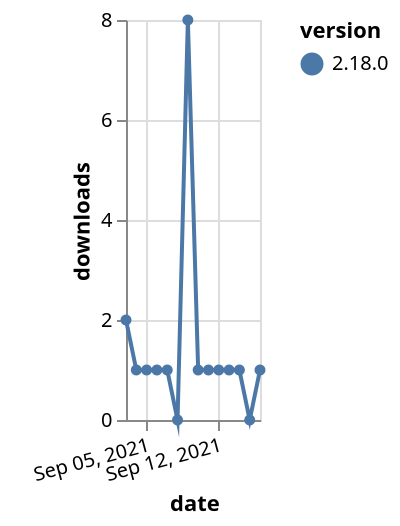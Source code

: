 {"$schema": "https://vega.github.io/schema/vega-lite/v5.json", "description": "A simple bar chart with embedded data.", "data": {"values": [{"date": "2021-09-03", "total": 510, "delta": 2, "version": "2.18.0"}, {"date": "2021-09-04", "total": 511, "delta": 1, "version": "2.18.0"}, {"date": "2021-09-05", "total": 512, "delta": 1, "version": "2.18.0"}, {"date": "2021-09-06", "total": 513, "delta": 1, "version": "2.18.0"}, {"date": "2021-09-07", "total": 514, "delta": 1, "version": "2.18.0"}, {"date": "2021-09-08", "total": 514, "delta": 0, "version": "2.18.0"}, {"date": "2021-09-09", "total": 522, "delta": 8, "version": "2.18.0"}, {"date": "2021-09-10", "total": 523, "delta": 1, "version": "2.18.0"}, {"date": "2021-09-11", "total": 524, "delta": 1, "version": "2.18.0"}, {"date": "2021-09-12", "total": 525, "delta": 1, "version": "2.18.0"}, {"date": "2021-09-13", "total": 526, "delta": 1, "version": "2.18.0"}, {"date": "2021-09-14", "total": 527, "delta": 1, "version": "2.18.0"}, {"date": "2021-09-15", "total": 527, "delta": 0, "version": "2.18.0"}, {"date": "2021-09-16", "total": 528, "delta": 1, "version": "2.18.0"}]}, "width": "container", "mark": {"type": "line", "point": {"filled": true}}, "encoding": {"x": {"field": "date", "type": "temporal", "timeUnit": "yearmonthdate", "title": "date", "axis": {"labelAngle": -15}}, "y": {"field": "delta", "type": "quantitative", "title": "downloads"}, "color": {"field": "version", "type": "nominal"}, "tooltip": {"field": "delta"}}}